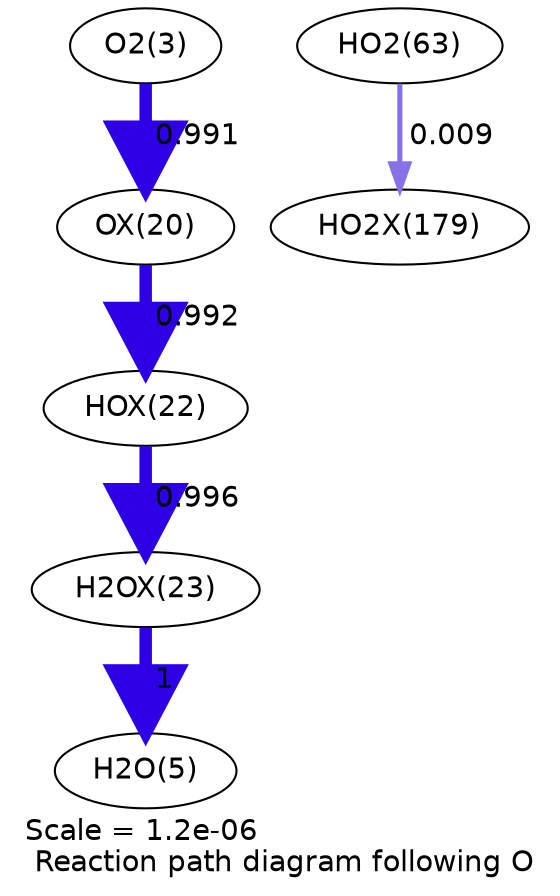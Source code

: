 digraph reaction_paths {
center=1;
s5 -> s55[fontname="Helvetica", penwidth=5.99, arrowsize=3, color="0.7, 1.49, 0.9"
, label=" 0.991"];
s55 -> s57[fontname="Helvetica", penwidth=5.99, arrowsize=3, color="0.7, 1.49, 0.9"
, label=" 0.992"];
s57 -> s58[fontname="Helvetica", penwidth=6, arrowsize=3, color="0.7, 1.5, 0.9"
, label=" 0.996"];
s58 -> s7[fontname="Helvetica", penwidth=6, arrowsize=3, color="0.7, 1.5, 0.9"
, label=" 1"];
s27 -> s76[fontname="Helvetica", penwidth=2.44, arrowsize=1.22, color="0.7, 0.509, 0.9"
, label=" 0.009"];
s5 [ fontname="Helvetica", label="O2(3)"];
s7 [ fontname="Helvetica", label="H2O(5)"];
s27 [ fontname="Helvetica", label="HO2(63)"];
s55 [ fontname="Helvetica", label="OX(20)"];
s57 [ fontname="Helvetica", label="HOX(22)"];
s58 [ fontname="Helvetica", label="H2OX(23)"];
s76 [ fontname="Helvetica", label="HO2X(179)"];
 label = "Scale = 1.2e-06\l Reaction path diagram following O";
 fontname = "Helvetica";
}
